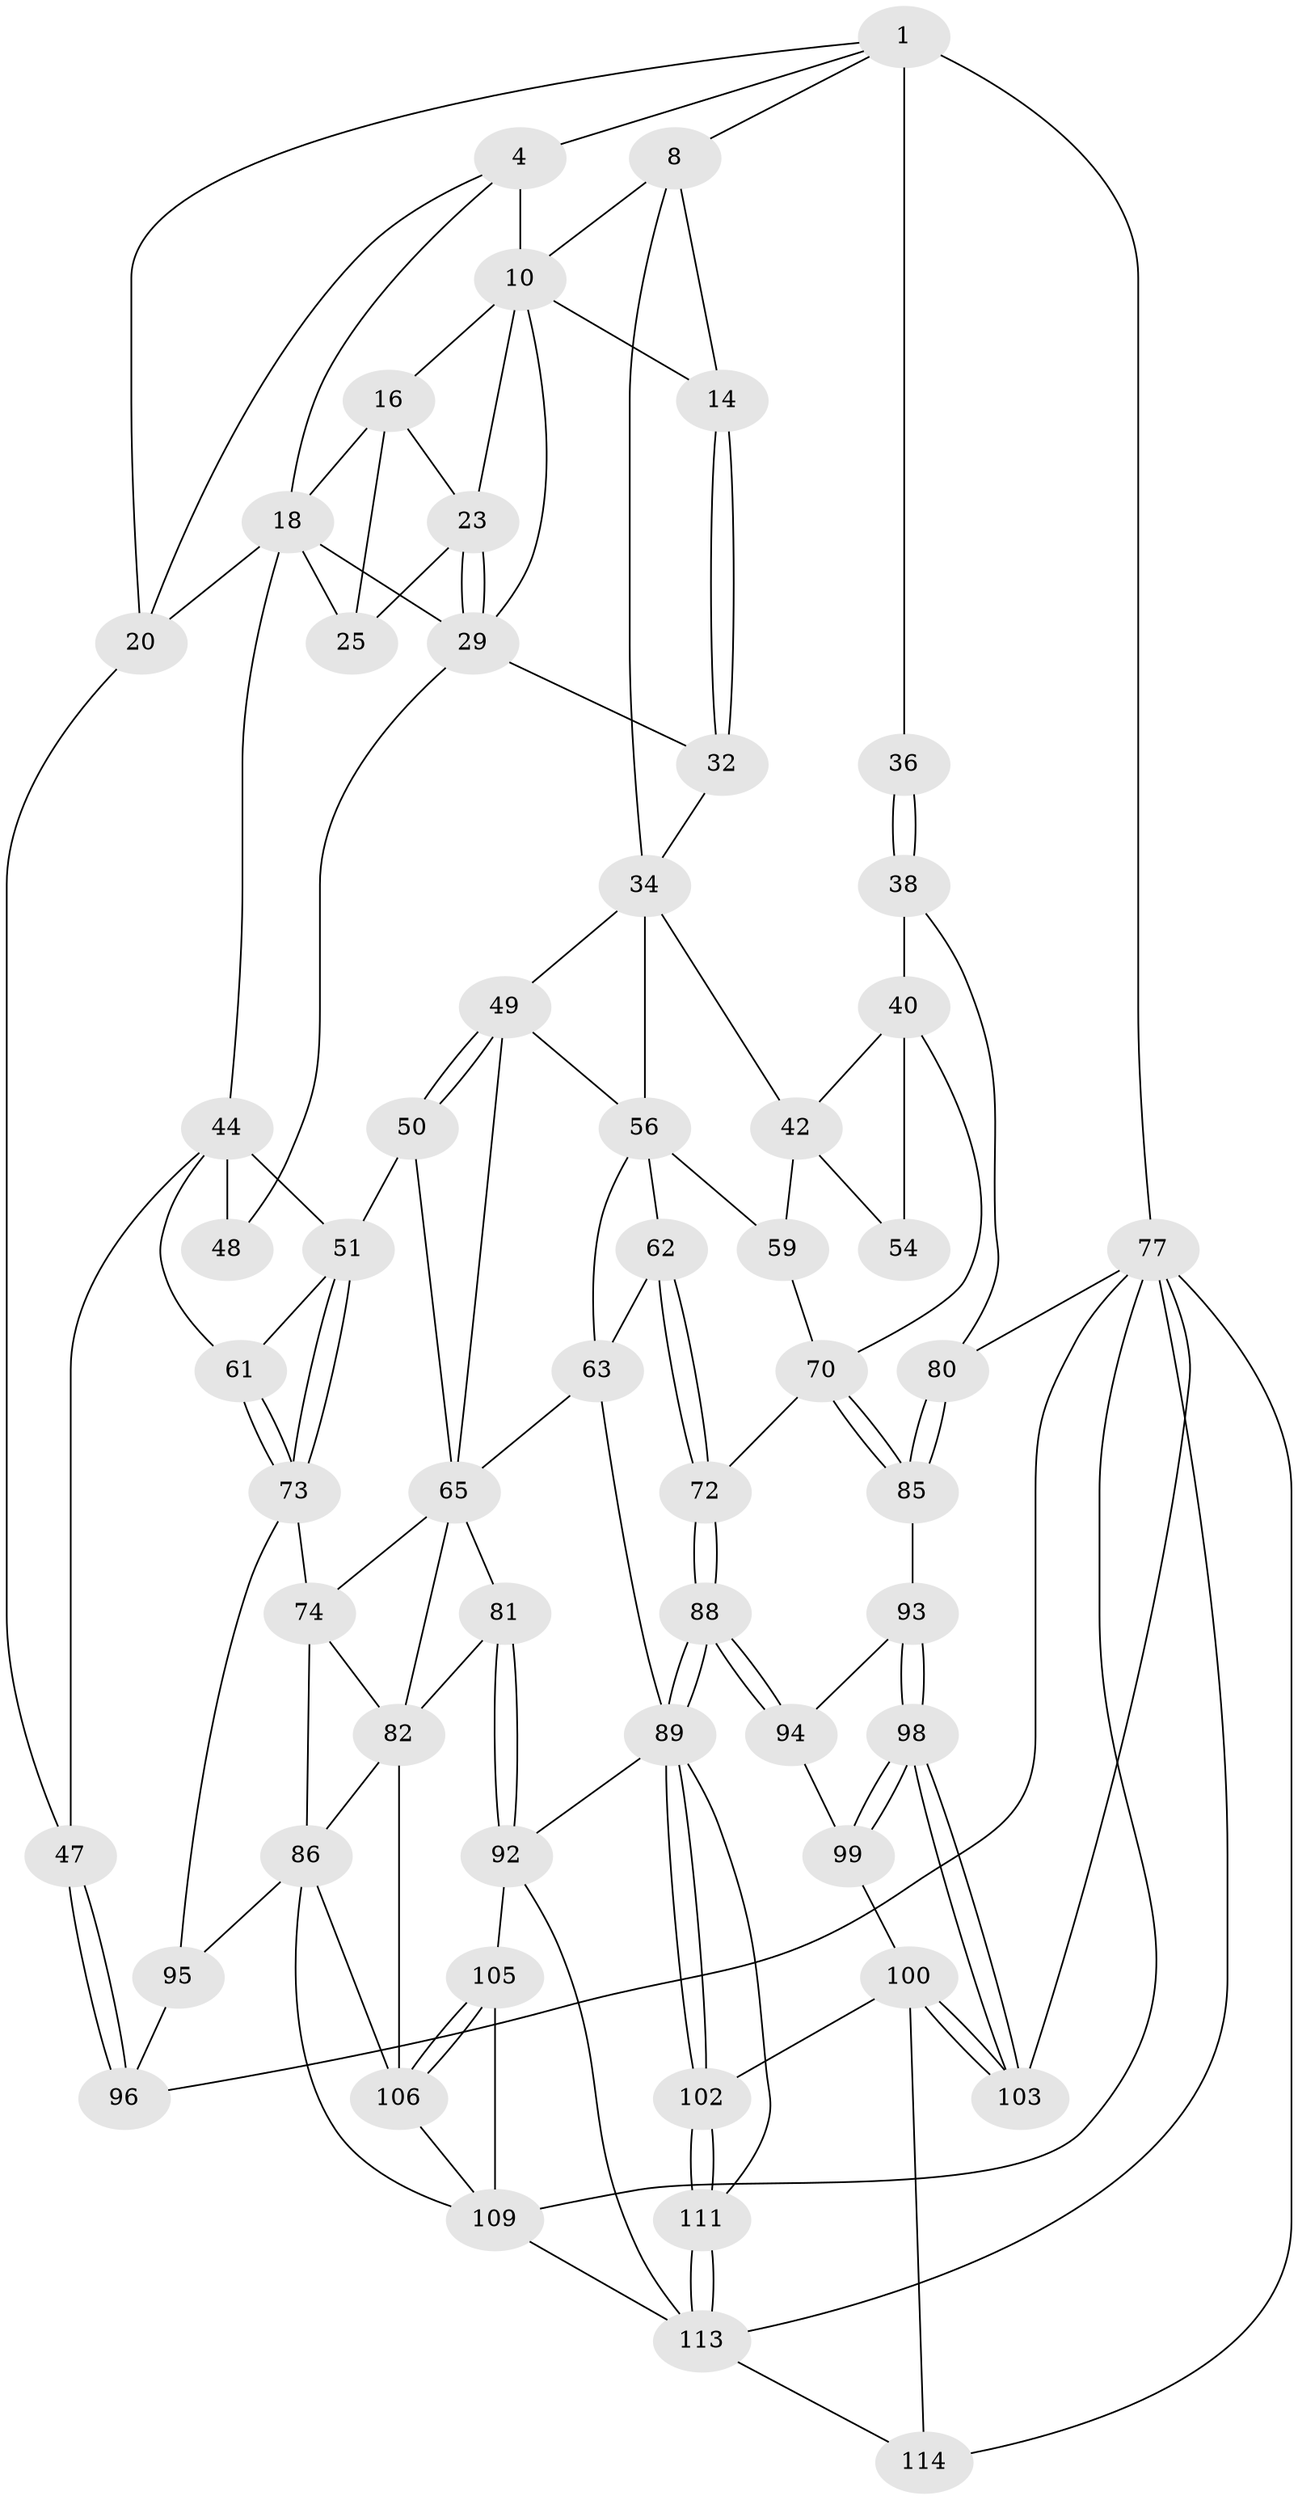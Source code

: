 // original degree distribution, {3: 0.017241379310344827, 6: 0.22413793103448276, 4: 0.2413793103448276, 5: 0.5172413793103449}
// Generated by graph-tools (version 1.1) at 2025/21/03/04/25 18:21:06]
// undirected, 58 vertices, 132 edges
graph export_dot {
graph [start="1"]
  node [color=gray90,style=filled];
  1 [pos="+0.7493936373147112+0",super="+7+2"];
  4 [pos="+0.04441745494587373+0",super="+19+5"];
  8 [pos="+0.7306505338484206+0.27352100138626384",super="+9+33"];
  10 [pos="+0.505694705433167+0.03821844711128594",super="+11"];
  14 [pos="+0.5180880325222994+0.27954813479861856"];
  16 [pos="+0.31251656859034427+0.19071766554740763",super="+17"];
  18 [pos="+0.2313133355842723+0.24790176839864567",super="+26"];
  20 [pos="+0.1410444050118223+0.3000278520205864",super="+21"];
  23 [pos="+0.36579647662556364+0.26305366111547707",super="+24"];
  25 [pos="+0.29368250811521474+0.27997466096636575"];
  29 [pos="+0.33129491782342274+0.36512145963109105",super="+30+31"];
  32 [pos="+0.4828308304838177+0.36200861517552285"];
  34 [pos="+0.7334182179718095+0.3603053315184227",super="+35+43"];
  36 [pos="+0.8472963881067779+0.2248963745828573",super="+37"];
  38 [pos="+1+0.3855715766371384",super="+39"];
  40 [pos="+1+0.4404851822239781",super="+64+41"];
  42 [pos="+0.8009485025717764+0.4010132740263299",super="+55"];
  44 [pos="+0.1584935204454543+0.3599764432788627",super="+45"];
  47 [pos="+0+0.5594229982952329"];
  48 [pos="+0.3150176573370036+0.3929289677150028"];
  49 [pos="+0.5095409477079457+0.5050367743488733",super="+58"];
  50 [pos="+0.3934649830982279+0.5520039982060084"];
  51 [pos="+0.36021777417823847+0.5416874856082323",super="+52"];
  54 [pos="+0.8590966412656422+0.5951020997258563"];
  56 [pos="+0.7211709391144465+0.5572941759223202",super="+60+57"];
  59 [pos="+0.8352792924402641+0.6113414349358335"];
  61 [pos="+0.17332829844613762+0.6201911831747806"];
  62 [pos="+0.7013995929486879+0.6815501294338214"];
  63 [pos="+0.6667806406260259+0.6981307260965465",super="+68"];
  65 [pos="+0.5822617160630973+0.6261879391266796",super="+69+66"];
  70 [pos="+0.8678577199065453+0.7046459666102111",super="+71"];
  72 [pos="+0.85214446761277+0.7536377473034196"];
  73 [pos="+0.23488265514268036+0.7331655519668049",super="+76"];
  74 [pos="+0.4040217105000287+0.6890868020393713",super="+75"];
  77 [pos="+1+1",super="+97+78"];
  80 [pos="+1+0.6146433095800619"];
  81 [pos="+0.6316762846832688+0.7299143229942311"];
  82 [pos="+0.525948866257958+0.7963807373010985",super="+83"];
  85 [pos="+1+0.6247970182345302"];
  86 [pos="+0.41641320940030313+0.8483563583368292",super="+87"];
  88 [pos="+0.8524694484511117+0.7551984079945797"];
  89 [pos="+0.8236725027387253+0.8168239637972903",super="+90"];
  92 [pos="+0.6770838996906866+0.8606810654962744",super="+104"];
  93 [pos="+0.9442452529078809+0.7553000978779008"];
  94 [pos="+0.8785845350684516+0.7604652311442748"];
  95 [pos="+0.19795201934817103+0.8238859320433382"];
  96 [pos="+0+0.6935712134727517"];
  98 [pos="+1+0.8639377659844221"];
  99 [pos="+0.9433031569693378+0.8183011693714699"];
  100 [pos="+0.9391223778529789+0.8516538776785605",super="+101"];
  102 [pos="+0.8272449864207302+0.8271832402288847"];
  103 [pos="+1+0.8960183296927473"];
  105 [pos="+0.5720575840463366+0.8942796131410107"];
  106 [pos="+0.5222621833788932+0.8218748175282229",super="+107"];
  109 [pos="+0.3602099568560209+1",super="+112+110"];
  111 [pos="+0.7591718834917293+1"];
  113 [pos="+0.7604468831134745+1",super="+115"];
  114 [pos="+0.8873216692088927+0.89250780196239"];
  1 -- 8;
  1 -- 36 [weight=2];
  1 -- 4;
  1 -- 77 [weight=2];
  1 -- 20;
  4 -- 18;
  4 -- 20;
  4 -- 10 [weight=2];
  8 -- 10;
  8 -- 14;
  8 -- 34;
  10 -- 16;
  10 -- 23;
  10 -- 14;
  10 -- 29;
  14 -- 32;
  14 -- 32;
  16 -- 23;
  16 -- 25;
  16 -- 18;
  18 -- 20;
  18 -- 25;
  18 -- 44;
  18 -- 29;
  20 -- 47;
  23 -- 29;
  23 -- 29;
  23 -- 25;
  29 -- 48;
  29 -- 32;
  32 -- 34;
  34 -- 49;
  34 -- 56;
  34 -- 42;
  36 -- 38 [weight=2];
  36 -- 38;
  38 -- 40;
  38 -- 80;
  40 -- 70;
  40 -- 54 [weight=2];
  40 -- 42;
  42 -- 59;
  42 -- 54;
  44 -- 48 [weight=2];
  44 -- 51;
  44 -- 61;
  44 -- 47;
  47 -- 96;
  47 -- 96;
  49 -- 50;
  49 -- 50;
  49 -- 65;
  49 -- 56;
  50 -- 51;
  50 -- 65;
  51 -- 73;
  51 -- 73;
  51 -- 61;
  56 -- 59;
  56 -- 62;
  56 -- 63;
  59 -- 70;
  61 -- 73;
  61 -- 73;
  62 -- 63;
  62 -- 72;
  62 -- 72;
  63 -- 65;
  63 -- 89;
  65 -- 81;
  65 -- 74;
  65 -- 82;
  70 -- 85;
  70 -- 85;
  70 -- 72;
  72 -- 88;
  72 -- 88;
  73 -- 95;
  73 -- 74;
  74 -- 82;
  74 -- 86;
  77 -- 113;
  77 -- 96;
  77 -- 80;
  77 -- 114;
  77 -- 103;
  77 -- 109;
  80 -- 85;
  80 -- 85;
  81 -- 82;
  81 -- 92;
  81 -- 92;
  82 -- 86;
  82 -- 106;
  85 -- 93;
  86 -- 106;
  86 -- 95;
  86 -- 109;
  88 -- 89;
  88 -- 89;
  88 -- 94;
  88 -- 94;
  89 -- 102;
  89 -- 102;
  89 -- 92;
  89 -- 111;
  92 -- 105;
  92 -- 113;
  93 -- 94;
  93 -- 98;
  93 -- 98;
  94 -- 99;
  95 -- 96;
  98 -- 99;
  98 -- 99;
  98 -- 103;
  98 -- 103;
  99 -- 100;
  100 -- 103;
  100 -- 103;
  100 -- 114;
  100 -- 102;
  102 -- 111;
  102 -- 111;
  105 -- 106;
  105 -- 106;
  105 -- 109;
  106 -- 109;
  109 -- 113;
  111 -- 113;
  111 -- 113;
  113 -- 114;
}
